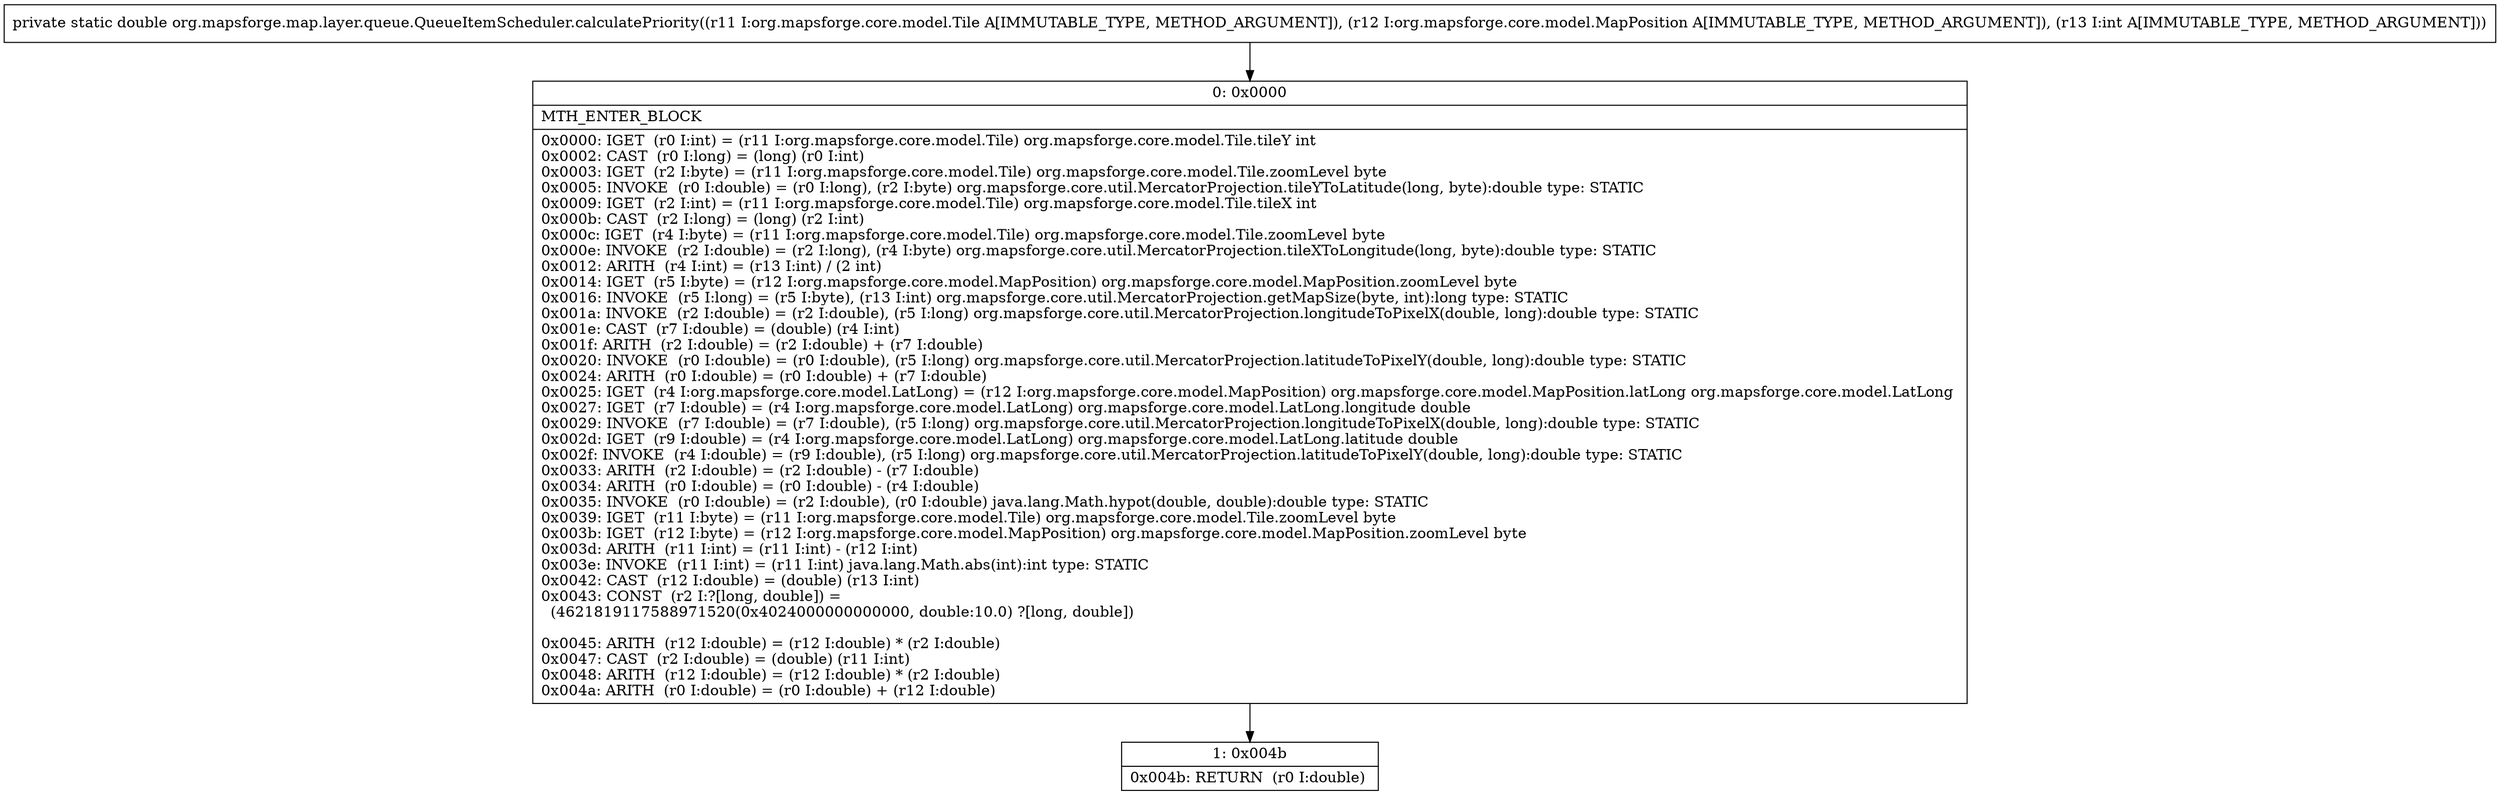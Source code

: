 digraph "CFG fororg.mapsforge.map.layer.queue.QueueItemScheduler.calculatePriority(Lorg\/mapsforge\/core\/model\/Tile;Lorg\/mapsforge\/core\/model\/MapPosition;I)D" {
Node_0 [shape=record,label="{0\:\ 0x0000|MTH_ENTER_BLOCK\l|0x0000: IGET  (r0 I:int) = (r11 I:org.mapsforge.core.model.Tile) org.mapsforge.core.model.Tile.tileY int \l0x0002: CAST  (r0 I:long) = (long) (r0 I:int) \l0x0003: IGET  (r2 I:byte) = (r11 I:org.mapsforge.core.model.Tile) org.mapsforge.core.model.Tile.zoomLevel byte \l0x0005: INVOKE  (r0 I:double) = (r0 I:long), (r2 I:byte) org.mapsforge.core.util.MercatorProjection.tileYToLatitude(long, byte):double type: STATIC \l0x0009: IGET  (r2 I:int) = (r11 I:org.mapsforge.core.model.Tile) org.mapsforge.core.model.Tile.tileX int \l0x000b: CAST  (r2 I:long) = (long) (r2 I:int) \l0x000c: IGET  (r4 I:byte) = (r11 I:org.mapsforge.core.model.Tile) org.mapsforge.core.model.Tile.zoomLevel byte \l0x000e: INVOKE  (r2 I:double) = (r2 I:long), (r4 I:byte) org.mapsforge.core.util.MercatorProjection.tileXToLongitude(long, byte):double type: STATIC \l0x0012: ARITH  (r4 I:int) = (r13 I:int) \/ (2 int) \l0x0014: IGET  (r5 I:byte) = (r12 I:org.mapsforge.core.model.MapPosition) org.mapsforge.core.model.MapPosition.zoomLevel byte \l0x0016: INVOKE  (r5 I:long) = (r5 I:byte), (r13 I:int) org.mapsforge.core.util.MercatorProjection.getMapSize(byte, int):long type: STATIC \l0x001a: INVOKE  (r2 I:double) = (r2 I:double), (r5 I:long) org.mapsforge.core.util.MercatorProjection.longitudeToPixelX(double, long):double type: STATIC \l0x001e: CAST  (r7 I:double) = (double) (r4 I:int) \l0x001f: ARITH  (r2 I:double) = (r2 I:double) + (r7 I:double) \l0x0020: INVOKE  (r0 I:double) = (r0 I:double), (r5 I:long) org.mapsforge.core.util.MercatorProjection.latitudeToPixelY(double, long):double type: STATIC \l0x0024: ARITH  (r0 I:double) = (r0 I:double) + (r7 I:double) \l0x0025: IGET  (r4 I:org.mapsforge.core.model.LatLong) = (r12 I:org.mapsforge.core.model.MapPosition) org.mapsforge.core.model.MapPosition.latLong org.mapsforge.core.model.LatLong \l0x0027: IGET  (r7 I:double) = (r4 I:org.mapsforge.core.model.LatLong) org.mapsforge.core.model.LatLong.longitude double \l0x0029: INVOKE  (r7 I:double) = (r7 I:double), (r5 I:long) org.mapsforge.core.util.MercatorProjection.longitudeToPixelX(double, long):double type: STATIC \l0x002d: IGET  (r9 I:double) = (r4 I:org.mapsforge.core.model.LatLong) org.mapsforge.core.model.LatLong.latitude double \l0x002f: INVOKE  (r4 I:double) = (r9 I:double), (r5 I:long) org.mapsforge.core.util.MercatorProjection.latitudeToPixelY(double, long):double type: STATIC \l0x0033: ARITH  (r2 I:double) = (r2 I:double) \- (r7 I:double) \l0x0034: ARITH  (r0 I:double) = (r0 I:double) \- (r4 I:double) \l0x0035: INVOKE  (r0 I:double) = (r2 I:double), (r0 I:double) java.lang.Math.hypot(double, double):double type: STATIC \l0x0039: IGET  (r11 I:byte) = (r11 I:org.mapsforge.core.model.Tile) org.mapsforge.core.model.Tile.zoomLevel byte \l0x003b: IGET  (r12 I:byte) = (r12 I:org.mapsforge.core.model.MapPosition) org.mapsforge.core.model.MapPosition.zoomLevel byte \l0x003d: ARITH  (r11 I:int) = (r11 I:int) \- (r12 I:int) \l0x003e: INVOKE  (r11 I:int) = (r11 I:int) java.lang.Math.abs(int):int type: STATIC \l0x0042: CAST  (r12 I:double) = (double) (r13 I:int) \l0x0043: CONST  (r2 I:?[long, double]) = \l  (4621819117588971520(0x4024000000000000, double:10.0) ?[long, double])\l \l0x0045: ARITH  (r12 I:double) = (r12 I:double) * (r2 I:double) \l0x0047: CAST  (r2 I:double) = (double) (r11 I:int) \l0x0048: ARITH  (r12 I:double) = (r12 I:double) * (r2 I:double) \l0x004a: ARITH  (r0 I:double) = (r0 I:double) + (r12 I:double) \l}"];
Node_1 [shape=record,label="{1\:\ 0x004b|0x004b: RETURN  (r0 I:double) \l}"];
MethodNode[shape=record,label="{private static double org.mapsforge.map.layer.queue.QueueItemScheduler.calculatePriority((r11 I:org.mapsforge.core.model.Tile A[IMMUTABLE_TYPE, METHOD_ARGUMENT]), (r12 I:org.mapsforge.core.model.MapPosition A[IMMUTABLE_TYPE, METHOD_ARGUMENT]), (r13 I:int A[IMMUTABLE_TYPE, METHOD_ARGUMENT])) }"];
MethodNode -> Node_0;
Node_0 -> Node_1;
}

